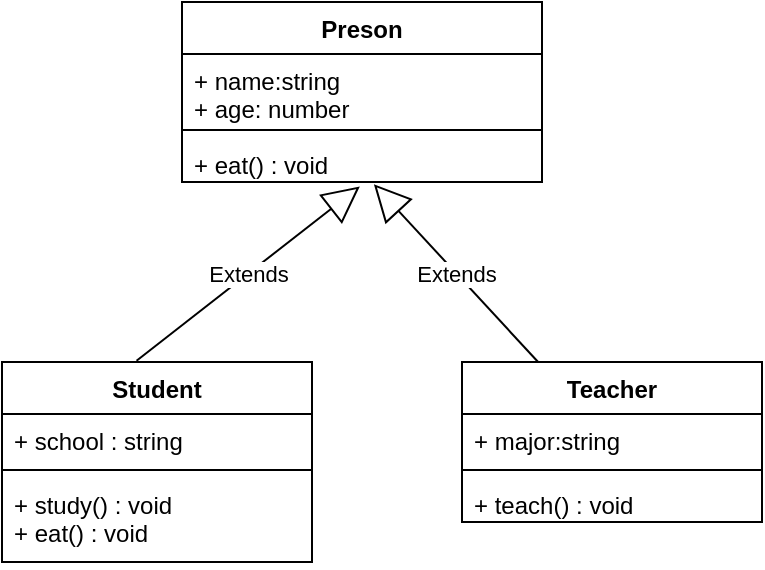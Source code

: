 <mxfile version="20.3.0" type="device"><diagram name="Page-1" id="c4acf3e9-155e-7222-9cf6-157b1a14988f"><mxGraphModel dx="716" dy="448" grid="1" gridSize="10" guides="1" tooltips="1" connect="1" arrows="1" fold="1" page="1" pageScale="1" pageWidth="850" pageHeight="1100" background="none" math="0" shadow="0"><root><mxCell id="0"/><mxCell id="1" parent="0"/><mxCell id="g3NMqew9LUtPdumfYVtV-5" value="Preson" style="swimlane;fontStyle=1;align=center;verticalAlign=top;childLayout=stackLayout;horizontal=1;startSize=26;horizontalStack=0;resizeParent=1;resizeParentMax=0;resizeLast=0;collapsible=1;marginBottom=0;" parent="1" vertex="1"><mxGeometry x="380" y="90" width="180" height="90" as="geometry"/></mxCell><mxCell id="g3NMqew9LUtPdumfYVtV-6" value="+ name:string&#10;+ age: number" style="text;strokeColor=none;fillColor=none;align=left;verticalAlign=top;spacingLeft=4;spacingRight=4;overflow=hidden;rotatable=0;points=[[0,0.5],[1,0.5]];portConstraint=eastwest;" parent="g3NMqew9LUtPdumfYVtV-5" vertex="1"><mxGeometry y="26" width="180" height="34" as="geometry"/></mxCell><mxCell id="g3NMqew9LUtPdumfYVtV-7" value="" style="line;strokeWidth=1;fillColor=none;align=left;verticalAlign=middle;spacingTop=-1;spacingLeft=3;spacingRight=3;rotatable=0;labelPosition=right;points=[];portConstraint=eastwest;strokeColor=inherit;" parent="g3NMqew9LUtPdumfYVtV-5" vertex="1"><mxGeometry y="60" width="180" height="8" as="geometry"/></mxCell><mxCell id="g3NMqew9LUtPdumfYVtV-8" value="+ eat() : void" style="text;strokeColor=none;fillColor=none;align=left;verticalAlign=top;spacingLeft=4;spacingRight=4;overflow=hidden;rotatable=0;points=[[0,0.5],[1,0.5]];portConstraint=eastwest;" parent="g3NMqew9LUtPdumfYVtV-5" vertex="1"><mxGeometry y="68" width="180" height="22" as="geometry"/></mxCell><mxCell id="v-YkE3dRXEVvIqY-UzIS-1" value="Student" style="swimlane;fontStyle=1;align=center;verticalAlign=top;childLayout=stackLayout;horizontal=1;startSize=26;horizontalStack=0;resizeParent=1;resizeParentMax=0;resizeLast=0;collapsible=1;marginBottom=0;" vertex="1" parent="1"><mxGeometry x="290" y="270" width="155" height="100" as="geometry"/></mxCell><mxCell id="v-YkE3dRXEVvIqY-UzIS-2" value="+ school : string" style="text;strokeColor=none;fillColor=none;align=left;verticalAlign=top;spacingLeft=4;spacingRight=4;overflow=hidden;rotatable=0;points=[[0,0.5],[1,0.5]];portConstraint=eastwest;" vertex="1" parent="v-YkE3dRXEVvIqY-UzIS-1"><mxGeometry y="26" width="155" height="24" as="geometry"/></mxCell><mxCell id="v-YkE3dRXEVvIqY-UzIS-3" value="" style="line;strokeWidth=1;fillColor=none;align=left;verticalAlign=middle;spacingTop=-1;spacingLeft=3;spacingRight=3;rotatable=0;labelPosition=right;points=[];portConstraint=eastwest;strokeColor=inherit;" vertex="1" parent="v-YkE3dRXEVvIqY-UzIS-1"><mxGeometry y="50" width="155" height="8" as="geometry"/></mxCell><mxCell id="v-YkE3dRXEVvIqY-UzIS-4" value="+ study() : void&#10;+ eat() : void" style="text;strokeColor=none;fillColor=none;align=left;verticalAlign=top;spacingLeft=4;spacingRight=4;overflow=hidden;rotatable=0;points=[[0,0.5],[1,0.5]];portConstraint=eastwest;" vertex="1" parent="v-YkE3dRXEVvIqY-UzIS-1"><mxGeometry y="58" width="155" height="42" as="geometry"/></mxCell><mxCell id="v-YkE3dRXEVvIqY-UzIS-5" value="Teacher" style="swimlane;fontStyle=1;align=center;verticalAlign=top;childLayout=stackLayout;horizontal=1;startSize=26;horizontalStack=0;resizeParent=1;resizeParentMax=0;resizeLast=0;collapsible=1;marginBottom=0;" vertex="1" parent="1"><mxGeometry x="520" y="270" width="150" height="80" as="geometry"/></mxCell><mxCell id="v-YkE3dRXEVvIqY-UzIS-6" value="+ major:string" style="text;strokeColor=none;fillColor=none;align=left;verticalAlign=top;spacingLeft=4;spacingRight=4;overflow=hidden;rotatable=0;points=[[0,0.5],[1,0.5]];portConstraint=eastwest;" vertex="1" parent="v-YkE3dRXEVvIqY-UzIS-5"><mxGeometry y="26" width="150" height="24" as="geometry"/></mxCell><mxCell id="v-YkE3dRXEVvIqY-UzIS-7" value="" style="line;strokeWidth=1;fillColor=none;align=left;verticalAlign=middle;spacingTop=-1;spacingLeft=3;spacingRight=3;rotatable=0;labelPosition=right;points=[];portConstraint=eastwest;strokeColor=inherit;" vertex="1" parent="v-YkE3dRXEVvIqY-UzIS-5"><mxGeometry y="50" width="150" height="8" as="geometry"/></mxCell><mxCell id="v-YkE3dRXEVvIqY-UzIS-8" value="+ teach() : void" style="text;strokeColor=none;fillColor=none;align=left;verticalAlign=top;spacingLeft=4;spacingRight=4;overflow=hidden;rotatable=0;points=[[0,0.5],[1,0.5]];portConstraint=eastwest;" vertex="1" parent="v-YkE3dRXEVvIqY-UzIS-5"><mxGeometry y="58" width="150" height="22" as="geometry"/></mxCell><mxCell id="v-YkE3dRXEVvIqY-UzIS-10" value="Extends" style="endArrow=block;endSize=16;endFill=0;html=1;rounded=0;exitX=0.434;exitY=-0.006;exitDx=0;exitDy=0;exitPerimeter=0;entryX=0.494;entryY=1.1;entryDx=0;entryDy=0;entryPerimeter=0;" edge="1" parent="1" source="v-YkE3dRXEVvIqY-UzIS-1" target="g3NMqew9LUtPdumfYVtV-8"><mxGeometry width="160" relative="1" as="geometry"><mxPoint x="210" y="230" as="sourcePoint"/><mxPoint x="370" y="230" as="targetPoint"/></mxGeometry></mxCell><mxCell id="v-YkE3dRXEVvIqY-UzIS-12" value="Extends" style="endArrow=block;endSize=16;endFill=0;html=1;rounded=0;entryX=0.533;entryY=1.05;entryDx=0;entryDy=0;entryPerimeter=0;" edge="1" parent="1" source="v-YkE3dRXEVvIqY-UzIS-5" target="g3NMqew9LUtPdumfYVtV-8"><mxGeometry width="160" relative="1" as="geometry"><mxPoint x="220.0" y="270.0" as="sourcePoint"/><mxPoint x="474.4" y="182.8" as="targetPoint"/></mxGeometry></mxCell></root></mxGraphModel></diagram></mxfile>